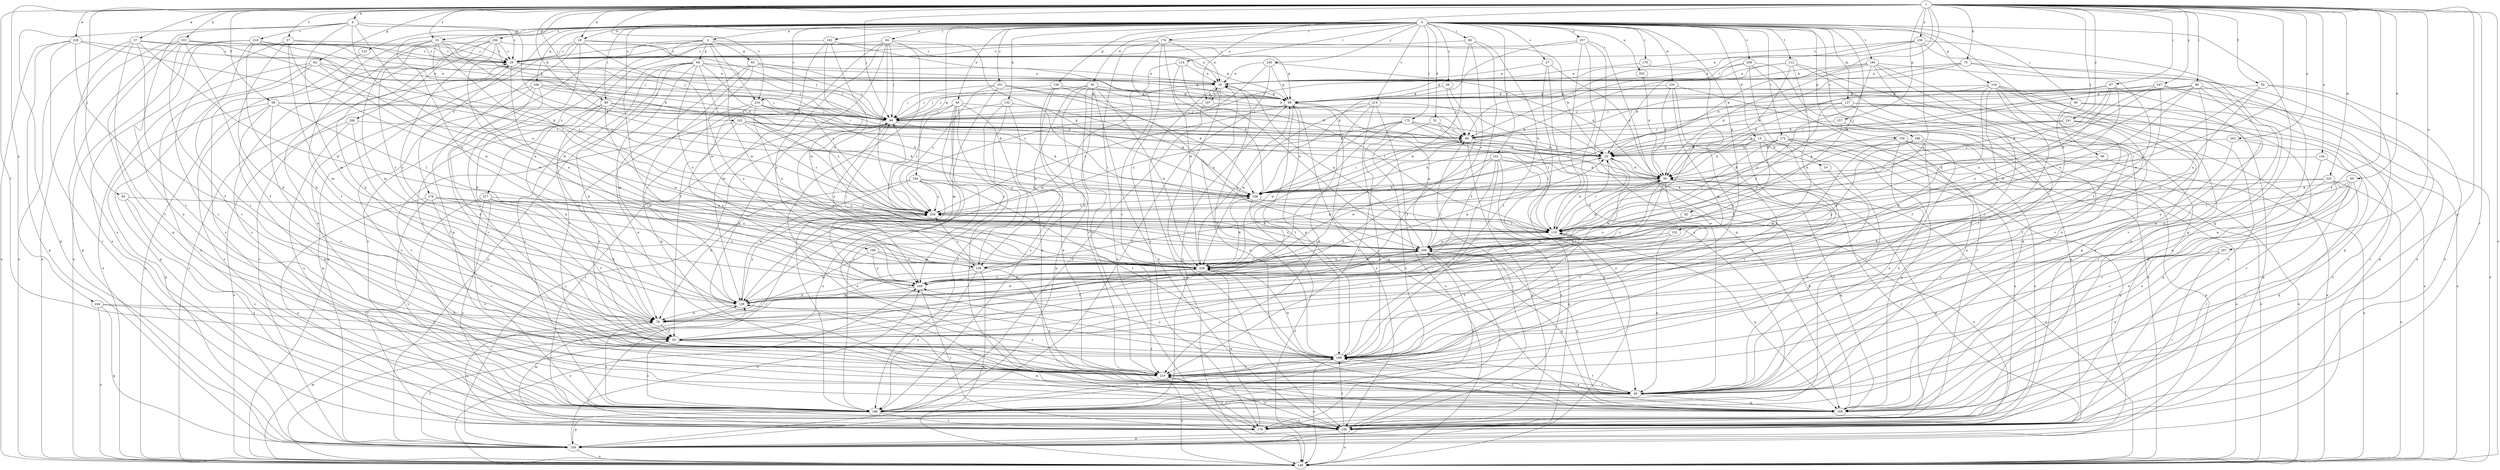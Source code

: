 strict digraph  {
0;
1;
2;
9;
10;
15;
18;
19;
20;
26;
27;
29;
30;
31;
37;
39;
46;
49;
53;
54;
57;
58;
59;
62;
63;
64;
68;
69;
70;
78;
80;
84;
86;
87;
88;
89;
90;
92;
93;
96;
99;
102;
103;
108;
112;
114;
119;
123;
127;
128;
132;
138;
141;
142;
144;
148;
152;
154;
156;
157;
158;
159;
164;
166;
168;
169;
170;
172;
175;
176;
178;
179;
186;
187;
188;
194;
198;
200;
202;
207;
208;
209;
214;
216;
217;
218;
219;
220;
223;
228;
229;
236;
239;
240;
241;
243;
244;
247;
249;
251;
256;
257;
259;
0 -> 2  [label=a];
0 -> 15  [label=b];
0 -> 18  [label=b];
0 -> 26  [label=c];
0 -> 27  [label=c];
0 -> 30  [label=d];
0 -> 31  [label=d];
0 -> 46  [label=e];
0 -> 53  [label=f];
0 -> 80  [label=i];
0 -> 84  [label=i];
0 -> 86  [label=i];
0 -> 90  [label=j];
0 -> 92  [label=j];
0 -> 112  [label=l];
0 -> 114  [label=l];
0 -> 123  [label=m];
0 -> 127  [label=m];
0 -> 132  [label=n];
0 -> 138  [label=n];
0 -> 141  [label=o];
0 -> 142  [label=o];
0 -> 152  [label=p];
0 -> 154  [label=p];
0 -> 156  [label=p];
0 -> 159  [label=q];
0 -> 164  [label=q];
0 -> 166  [label=q];
0 -> 168  [label=q];
0 -> 169  [label=r];
0 -> 170  [label=r];
0 -> 172  [label=r];
0 -> 175  [label=r];
0 -> 176  [label=r];
0 -> 179  [label=s];
0 -> 186  [label=s];
0 -> 194  [label=t];
0 -> 198  [label=t];
0 -> 200  [label=u];
0 -> 202  [label=u];
0 -> 209  [label=v];
0 -> 214  [label=v];
0 -> 216  [label=v];
0 -> 220  [label=w];
0 -> 240  [label=y];
0 -> 251  [label=z];
0 -> 256  [label=z];
0 -> 257  [label=z];
1 -> 9  [label=a];
1 -> 18  [label=b];
1 -> 37  [label=d];
1 -> 53  [label=f];
1 -> 54  [label=f];
1 -> 57  [label=f];
1 -> 58  [label=f];
1 -> 59  [label=f];
1 -> 62  [label=g];
1 -> 69  [label=h];
1 -> 70  [label=h];
1 -> 86  [label=i];
1 -> 87  [label=i];
1 -> 88  [label=i];
1 -> 89  [label=i];
1 -> 93  [label=j];
1 -> 96  [label=j];
1 -> 99  [label=j];
1 -> 102  [label=k];
1 -> 103  [label=k];
1 -> 108  [label=k];
1 -> 119  [label=l];
1 -> 144  [label=o];
1 -> 148  [label=o];
1 -> 157  [label=p];
1 -> 168  [label=q];
1 -> 178  [label=r];
1 -> 187  [label=s];
1 -> 198  [label=t];
1 -> 207  [label=u];
1 -> 216  [label=v];
1 -> 223  [label=w];
1 -> 228  [label=w];
1 -> 236  [label=x];
1 -> 241  [label=y];
1 -> 243  [label=y];
1 -> 244  [label=y];
1 -> 247  [label=y];
2 -> 29  [label=c];
2 -> 63  [label=g];
2 -> 64  [label=g];
2 -> 68  [label=g];
2 -> 78  [label=h];
2 -> 216  [label=v];
2 -> 217  [label=v];
2 -> 229  [label=w];
2 -> 239  [label=x];
9 -> 29  [label=c];
9 -> 49  [label=e];
9 -> 108  [label=k];
9 -> 119  [label=l];
9 -> 128  [label=m];
9 -> 158  [label=p];
9 -> 208  [label=u];
9 -> 218  [label=v];
10 -> 68  [label=g];
10 -> 99  [label=j];
10 -> 148  [label=o];
10 -> 187  [label=s];
10 -> 198  [label=t];
10 -> 239  [label=x];
15 -> 19  [label=b];
15 -> 20  [label=b];
15 -> 39  [label=d];
15 -> 188  [label=s];
15 -> 198  [label=t];
15 -> 219  [label=v];
18 -> 10  [label=a];
18 -> 29  [label=c];
18 -> 99  [label=j];
18 -> 148  [label=o];
18 -> 168  [label=q];
18 -> 198  [label=t];
18 -> 229  [label=w];
19 -> 49  [label=e];
20 -> 39  [label=d];
20 -> 119  [label=l];
20 -> 198  [label=t];
26 -> 59  [label=f];
26 -> 68  [label=g];
26 -> 89  [label=i];
27 -> 10  [label=a];
27 -> 39  [label=d];
27 -> 119  [label=l];
27 -> 148  [label=o];
29 -> 10  [label=a];
29 -> 99  [label=j];
29 -> 138  [label=n];
29 -> 148  [label=o];
30 -> 68  [label=g];
30 -> 78  [label=h];
30 -> 99  [label=j];
30 -> 119  [label=l];
30 -> 138  [label=n];
30 -> 158  [label=p];
30 -> 219  [label=v];
30 -> 229  [label=w];
30 -> 239  [label=x];
31 -> 89  [label=i];
31 -> 119  [label=l];
31 -> 188  [label=s];
37 -> 20  [label=b];
37 -> 29  [label=c];
37 -> 59  [label=f];
37 -> 148  [label=o];
37 -> 188  [label=s];
37 -> 219  [label=v];
37 -> 229  [label=w];
39 -> 108  [label=k];
39 -> 128  [label=m];
39 -> 148  [label=o];
39 -> 168  [label=q];
39 -> 178  [label=r];
39 -> 219  [label=v];
39 -> 229  [label=w];
39 -> 249  [label=y];
46 -> 49  [label=e];
46 -> 99  [label=j];
46 -> 119  [label=l];
46 -> 148  [label=o];
46 -> 178  [label=r];
46 -> 188  [label=s];
46 -> 249  [label=y];
46 -> 259  [label=z];
49 -> 128  [label=m];
49 -> 168  [label=q];
49 -> 188  [label=s];
49 -> 198  [label=t];
49 -> 219  [label=v];
53 -> 29  [label=c];
53 -> 59  [label=f];
53 -> 99  [label=j];
53 -> 119  [label=l];
53 -> 128  [label=m];
53 -> 229  [label=w];
53 -> 249  [label=y];
53 -> 259  [label=z];
54 -> 68  [label=g];
54 -> 119  [label=l];
54 -> 168  [label=q];
54 -> 208  [label=u];
54 -> 239  [label=x];
57 -> 29  [label=c];
57 -> 68  [label=g];
57 -> 78  [label=h];
57 -> 128  [label=m];
57 -> 219  [label=v];
57 -> 229  [label=w];
58 -> 89  [label=i];
58 -> 99  [label=j];
58 -> 119  [label=l];
58 -> 158  [label=p];
58 -> 168  [label=q];
58 -> 188  [label=s];
58 -> 219  [label=v];
59 -> 89  [label=i];
59 -> 119  [label=l];
59 -> 168  [label=q];
59 -> 188  [label=s];
59 -> 198  [label=t];
62 -> 10  [label=a];
62 -> 99  [label=j];
62 -> 148  [label=o];
62 -> 158  [label=p];
62 -> 229  [label=w];
62 -> 239  [label=x];
63 -> 10  [label=a];
63 -> 49  [label=e];
63 -> 68  [label=g];
63 -> 99  [label=j];
63 -> 168  [label=q];
63 -> 249  [label=y];
64 -> 10  [label=a];
64 -> 78  [label=h];
64 -> 99  [label=j];
64 -> 119  [label=l];
64 -> 128  [label=m];
64 -> 138  [label=n];
64 -> 158  [label=p];
64 -> 188  [label=s];
64 -> 219  [label=v];
64 -> 259  [label=z];
68 -> 99  [label=j];
68 -> 168  [label=q];
68 -> 198  [label=t];
68 -> 239  [label=x];
68 -> 259  [label=z];
69 -> 49  [label=e];
69 -> 108  [label=k];
69 -> 119  [label=l];
69 -> 168  [label=q];
69 -> 219  [label=v];
70 -> 10  [label=a];
70 -> 20  [label=b];
70 -> 49  [label=e];
70 -> 68  [label=g];
70 -> 229  [label=w];
78 -> 59  [label=f];
78 -> 188  [label=s];
80 -> 29  [label=c];
80 -> 59  [label=f];
80 -> 198  [label=t];
80 -> 208  [label=u];
80 -> 229  [label=w];
84 -> 29  [label=c];
84 -> 49  [label=e];
84 -> 59  [label=f];
84 -> 99  [label=j];
84 -> 108  [label=k];
84 -> 198  [label=t];
84 -> 249  [label=y];
84 -> 259  [label=z];
86 -> 20  [label=b];
86 -> 59  [label=f];
86 -> 78  [label=h];
86 -> 99  [label=j];
86 -> 128  [label=m];
86 -> 229  [label=w];
86 -> 259  [label=z];
87 -> 20  [label=b];
87 -> 49  [label=e];
87 -> 68  [label=g];
87 -> 89  [label=i];
87 -> 108  [label=k];
87 -> 138  [label=n];
87 -> 229  [label=w];
88 -> 39  [label=d];
88 -> 68  [label=g];
88 -> 89  [label=i];
88 -> 119  [label=l];
88 -> 208  [label=u];
88 -> 219  [label=v];
88 -> 239  [label=x];
88 -> 249  [label=y];
89 -> 20  [label=b];
89 -> 158  [label=p];
90 -> 59  [label=f];
90 -> 99  [label=j];
90 -> 148  [label=o];
90 -> 178  [label=r];
92 -> 119  [label=l];
92 -> 208  [label=u];
92 -> 239  [label=x];
93 -> 188  [label=s];
93 -> 239  [label=x];
93 -> 259  [label=z];
96 -> 39  [label=d];
96 -> 78  [label=h];
96 -> 148  [label=o];
99 -> 89  [label=i];
99 -> 108  [label=k];
99 -> 138  [label=n];
99 -> 249  [label=y];
102 -> 20  [label=b];
102 -> 89  [label=i];
102 -> 108  [label=k];
102 -> 219  [label=v];
102 -> 249  [label=y];
102 -> 259  [label=z];
103 -> 10  [label=a];
103 -> 29  [label=c];
103 -> 59  [label=f];
103 -> 119  [label=l];
103 -> 148  [label=o];
103 -> 158  [label=p];
103 -> 168  [label=q];
103 -> 219  [label=v];
108 -> 89  [label=i];
108 -> 119  [label=l];
108 -> 148  [label=o];
108 -> 259  [label=z];
112 -> 10  [label=a];
112 -> 108  [label=k];
112 -> 119  [label=l];
112 -> 138  [label=n];
112 -> 168  [label=q];
112 -> 239  [label=x];
114 -> 10  [label=a];
114 -> 108  [label=k];
114 -> 128  [label=m];
114 -> 208  [label=u];
119 -> 20  [label=b];
119 -> 39  [label=d];
119 -> 168  [label=q];
119 -> 198  [label=t];
119 -> 208  [label=u];
123 -> 188  [label=s];
127 -> 49  [label=e];
127 -> 99  [label=j];
127 -> 148  [label=o];
127 -> 158  [label=p];
127 -> 208  [label=u];
127 -> 259  [label=z];
128 -> 78  [label=h];
128 -> 219  [label=v];
128 -> 229  [label=w];
128 -> 259  [label=z];
132 -> 49  [label=e];
132 -> 99  [label=j];
132 -> 108  [label=k];
132 -> 138  [label=n];
132 -> 188  [label=s];
138 -> 20  [label=b];
138 -> 49  [label=e];
138 -> 78  [label=h];
138 -> 148  [label=o];
138 -> 188  [label=s];
138 -> 259  [label=z];
141 -> 39  [label=d];
141 -> 49  [label=e];
141 -> 78  [label=h];
141 -> 158  [label=p];
141 -> 198  [label=t];
141 -> 229  [label=w];
141 -> 239  [label=x];
142 -> 20  [label=b];
142 -> 29  [label=c];
142 -> 128  [label=m];
142 -> 208  [label=u];
142 -> 229  [label=w];
144 -> 39  [label=d];
144 -> 178  [label=r];
144 -> 188  [label=s];
148 -> 29  [label=c];
148 -> 128  [label=m];
148 -> 249  [label=y];
152 -> 49  [label=e];
152 -> 208  [label=u];
152 -> 249  [label=y];
154 -> 39  [label=d];
154 -> 59  [label=f];
154 -> 68  [label=g];
154 -> 78  [label=h];
154 -> 168  [label=q];
154 -> 178  [label=r];
154 -> 198  [label=t];
154 -> 219  [label=v];
154 -> 239  [label=x];
156 -> 68  [label=g];
156 -> 99  [label=j];
156 -> 188  [label=s];
156 -> 208  [label=u];
156 -> 219  [label=v];
157 -> 89  [label=i];
157 -> 148  [label=o];
157 -> 259  [label=z];
158 -> 29  [label=c];
158 -> 39  [label=d];
158 -> 59  [label=f];
158 -> 68  [label=g];
158 -> 99  [label=j];
158 -> 148  [label=o];
158 -> 249  [label=y];
159 -> 20  [label=b];
159 -> 49  [label=e];
159 -> 128  [label=m];
159 -> 148  [label=o];
159 -> 158  [label=p];
159 -> 188  [label=s];
159 -> 239  [label=x];
164 -> 49  [label=e];
164 -> 78  [label=h];
164 -> 108  [label=k];
164 -> 128  [label=m];
164 -> 178  [label=r];
164 -> 198  [label=t];
164 -> 259  [label=z];
166 -> 20  [label=b];
166 -> 59  [label=f];
166 -> 68  [label=g];
166 -> 99  [label=j];
166 -> 158  [label=p];
166 -> 188  [label=s];
166 -> 219  [label=v];
168 -> 10  [label=a];
168 -> 20  [label=b];
168 -> 198  [label=t];
168 -> 208  [label=u];
169 -> 128  [label=m];
169 -> 138  [label=n];
169 -> 229  [label=w];
169 -> 249  [label=y];
170 -> 10  [label=a];
170 -> 198  [label=t];
172 -> 20  [label=b];
172 -> 108  [label=k];
172 -> 119  [label=l];
172 -> 138  [label=n];
172 -> 148  [label=o];
172 -> 158  [label=p];
172 -> 168  [label=q];
172 -> 239  [label=x];
175 -> 20  [label=b];
175 -> 39  [label=d];
175 -> 78  [label=h];
175 -> 89  [label=i];
175 -> 219  [label=v];
175 -> 229  [label=w];
175 -> 259  [label=z];
176 -> 10  [label=a];
176 -> 20  [label=b];
176 -> 29  [label=c];
176 -> 148  [label=o];
176 -> 178  [label=r];
176 -> 219  [label=v];
176 -> 229  [label=w];
178 -> 78  [label=h];
178 -> 128  [label=m];
178 -> 219  [label=v];
178 -> 229  [label=w];
179 -> 188  [label=s];
179 -> 208  [label=u];
179 -> 219  [label=v];
179 -> 239  [label=x];
179 -> 249  [label=y];
179 -> 259  [label=z];
186 -> 20  [label=b];
186 -> 49  [label=e];
186 -> 119  [label=l];
186 -> 148  [label=o];
186 -> 219  [label=v];
186 -> 249  [label=y];
187 -> 10  [label=a];
187 -> 89  [label=i];
187 -> 99  [label=j];
187 -> 188  [label=s];
188 -> 158  [label=p];
188 -> 178  [label=r];
188 -> 198  [label=t];
188 -> 208  [label=u];
188 -> 239  [label=x];
188 -> 259  [label=z];
194 -> 10  [label=a];
194 -> 39  [label=d];
194 -> 49  [label=e];
194 -> 99  [label=j];
194 -> 119  [label=l];
194 -> 158  [label=p];
194 -> 198  [label=t];
194 -> 239  [label=x];
198 -> 68  [label=g];
198 -> 148  [label=o];
198 -> 219  [label=v];
198 -> 229  [label=w];
198 -> 249  [label=y];
200 -> 59  [label=f];
200 -> 89  [label=i];
200 -> 148  [label=o];
200 -> 188  [label=s];
202 -> 39  [label=d];
207 -> 49  [label=e];
207 -> 178  [label=r];
207 -> 229  [label=w];
208 -> 10  [label=a];
208 -> 39  [label=d];
208 -> 59  [label=f];
208 -> 68  [label=g];
208 -> 99  [label=j];
208 -> 138  [label=n];
208 -> 168  [label=q];
208 -> 178  [label=r];
208 -> 229  [label=w];
208 -> 259  [label=z];
209 -> 10  [label=a];
209 -> 20  [label=b];
209 -> 59  [label=f];
209 -> 158  [label=p];
209 -> 178  [label=r];
214 -> 99  [label=j];
214 -> 119  [label=l];
214 -> 148  [label=o];
214 -> 188  [label=s];
214 -> 219  [label=v];
214 -> 229  [label=w];
216 -> 39  [label=d];
216 -> 99  [label=j];
216 -> 108  [label=k];
216 -> 128  [label=m];
216 -> 208  [label=u];
216 -> 219  [label=v];
217 -> 59  [label=f];
217 -> 78  [label=h];
217 -> 178  [label=r];
217 -> 188  [label=s];
217 -> 239  [label=x];
217 -> 259  [label=z];
218 -> 29  [label=c];
218 -> 39  [label=d];
218 -> 78  [label=h];
218 -> 148  [label=o];
218 -> 198  [label=t];
218 -> 239  [label=x];
218 -> 259  [label=z];
219 -> 49  [label=e];
219 -> 148  [label=o];
219 -> 239  [label=x];
220 -> 39  [label=d];
220 -> 68  [label=g];
220 -> 128  [label=m];
220 -> 148  [label=o];
220 -> 198  [label=t];
223 -> 49  [label=e];
223 -> 108  [label=k];
223 -> 119  [label=l];
223 -> 138  [label=n];
223 -> 148  [label=o];
223 -> 178  [label=r];
228 -> 29  [label=c];
228 -> 108  [label=k];
228 -> 148  [label=o];
228 -> 158  [label=p];
228 -> 178  [label=r];
228 -> 198  [label=t];
229 -> 20  [label=b];
229 -> 68  [label=g];
229 -> 99  [label=j];
229 -> 108  [label=k];
229 -> 198  [label=t];
229 -> 208  [label=u];
229 -> 249  [label=y];
236 -> 10  [label=a];
236 -> 29  [label=c];
236 -> 49  [label=e];
236 -> 89  [label=i];
236 -> 168  [label=q];
236 -> 208  [label=u];
239 -> 89  [label=i];
239 -> 99  [label=j];
239 -> 148  [label=o];
239 -> 158  [label=p];
239 -> 198  [label=t];
240 -> 10  [label=a];
240 -> 39  [label=d];
240 -> 68  [label=g];
240 -> 188  [label=s];
240 -> 259  [label=z];
241 -> 20  [label=b];
241 -> 59  [label=f];
241 -> 89  [label=i];
241 -> 108  [label=k];
241 -> 198  [label=t];
241 -> 239  [label=x];
243 -> 20  [label=b];
243 -> 168  [label=q];
243 -> 249  [label=y];
244 -> 59  [label=f];
244 -> 78  [label=h];
244 -> 148  [label=o];
244 -> 158  [label=p];
247 -> 39  [label=d];
247 -> 68  [label=g];
247 -> 148  [label=o];
247 -> 178  [label=r];
247 -> 208  [label=u];
247 -> 249  [label=y];
247 -> 259  [label=z];
249 -> 128  [label=m];
249 -> 178  [label=r];
249 -> 229  [label=w];
251 -> 20  [label=b];
251 -> 68  [label=g];
251 -> 99  [label=j];
251 -> 108  [label=k];
251 -> 128  [label=m];
251 -> 259  [label=z];
256 -> 29  [label=c];
256 -> 49  [label=e];
256 -> 68  [label=g];
256 -> 78  [label=h];
256 -> 99  [label=j];
256 -> 138  [label=n];
256 -> 188  [label=s];
256 -> 249  [label=y];
257 -> 29  [label=c];
257 -> 49  [label=e];
257 -> 108  [label=k];
257 -> 119  [label=l];
257 -> 168  [label=q];
257 -> 188  [label=s];
259 -> 119  [label=l];
259 -> 198  [label=t];
}
